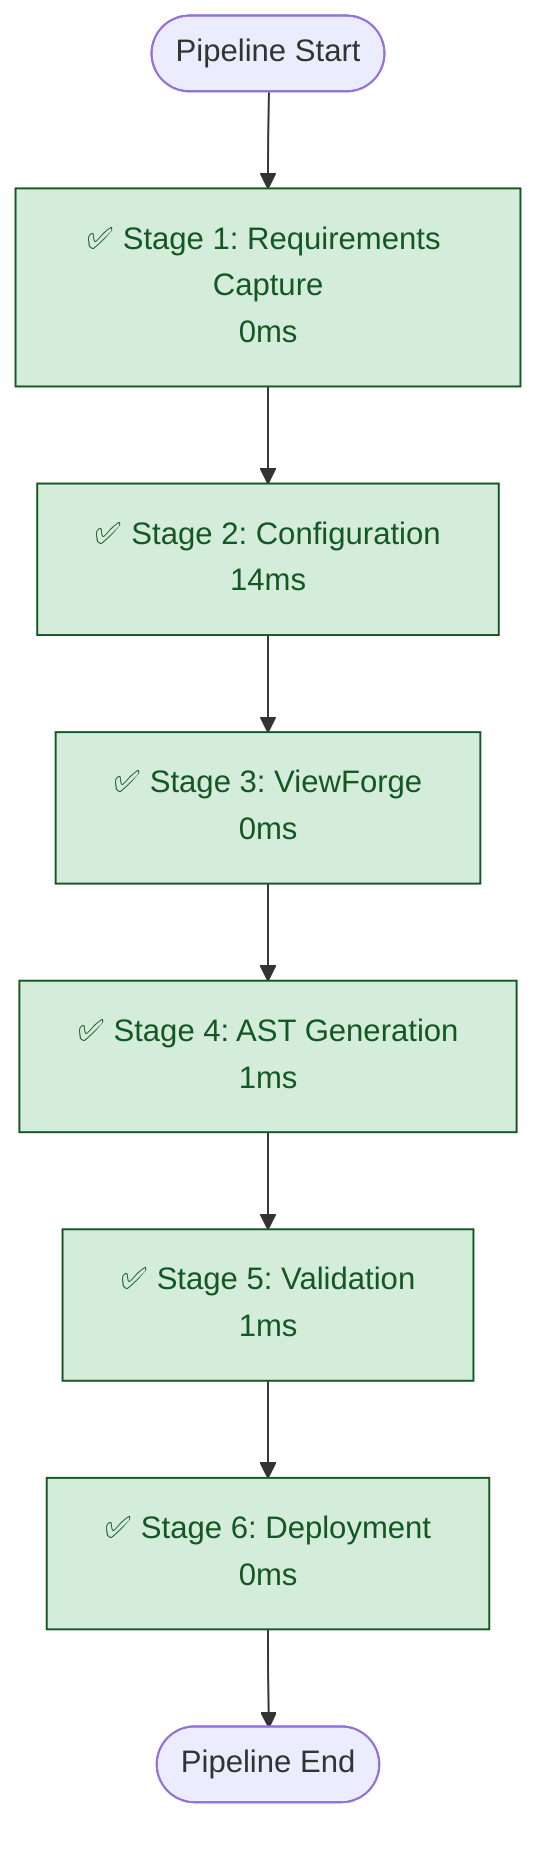 graph TD
  Start([Pipeline Start])
  S1[✅ Stage 1: Requirements Capture<br/>0ms]
  Start --> S1
  class S1 success
  S2[✅ Stage 2: Configuration<br/>14ms]
  S1 --> S2
  class S2 success
  S3[✅ Stage 3: ViewForge<br/>0ms]
  S2 --> S3
  class S3 success
  S4[✅ Stage 4: AST Generation<br/>1ms]
  S3 --> S4
  class S4 success
  S5[✅ Stage 5: Validation<br/>1ms]
  S4 --> S5
  class S5 success
  S6[✅ Stage 6: Deployment<br/>0ms]
  S5 --> S6
  class S6 success
  S6 --> End([Pipeline End])

  classDef success fill:#d4edda,stroke:#155724,color:#155724
  classDef error fill:#f8d7da,stroke:#721c24,color:#721c24